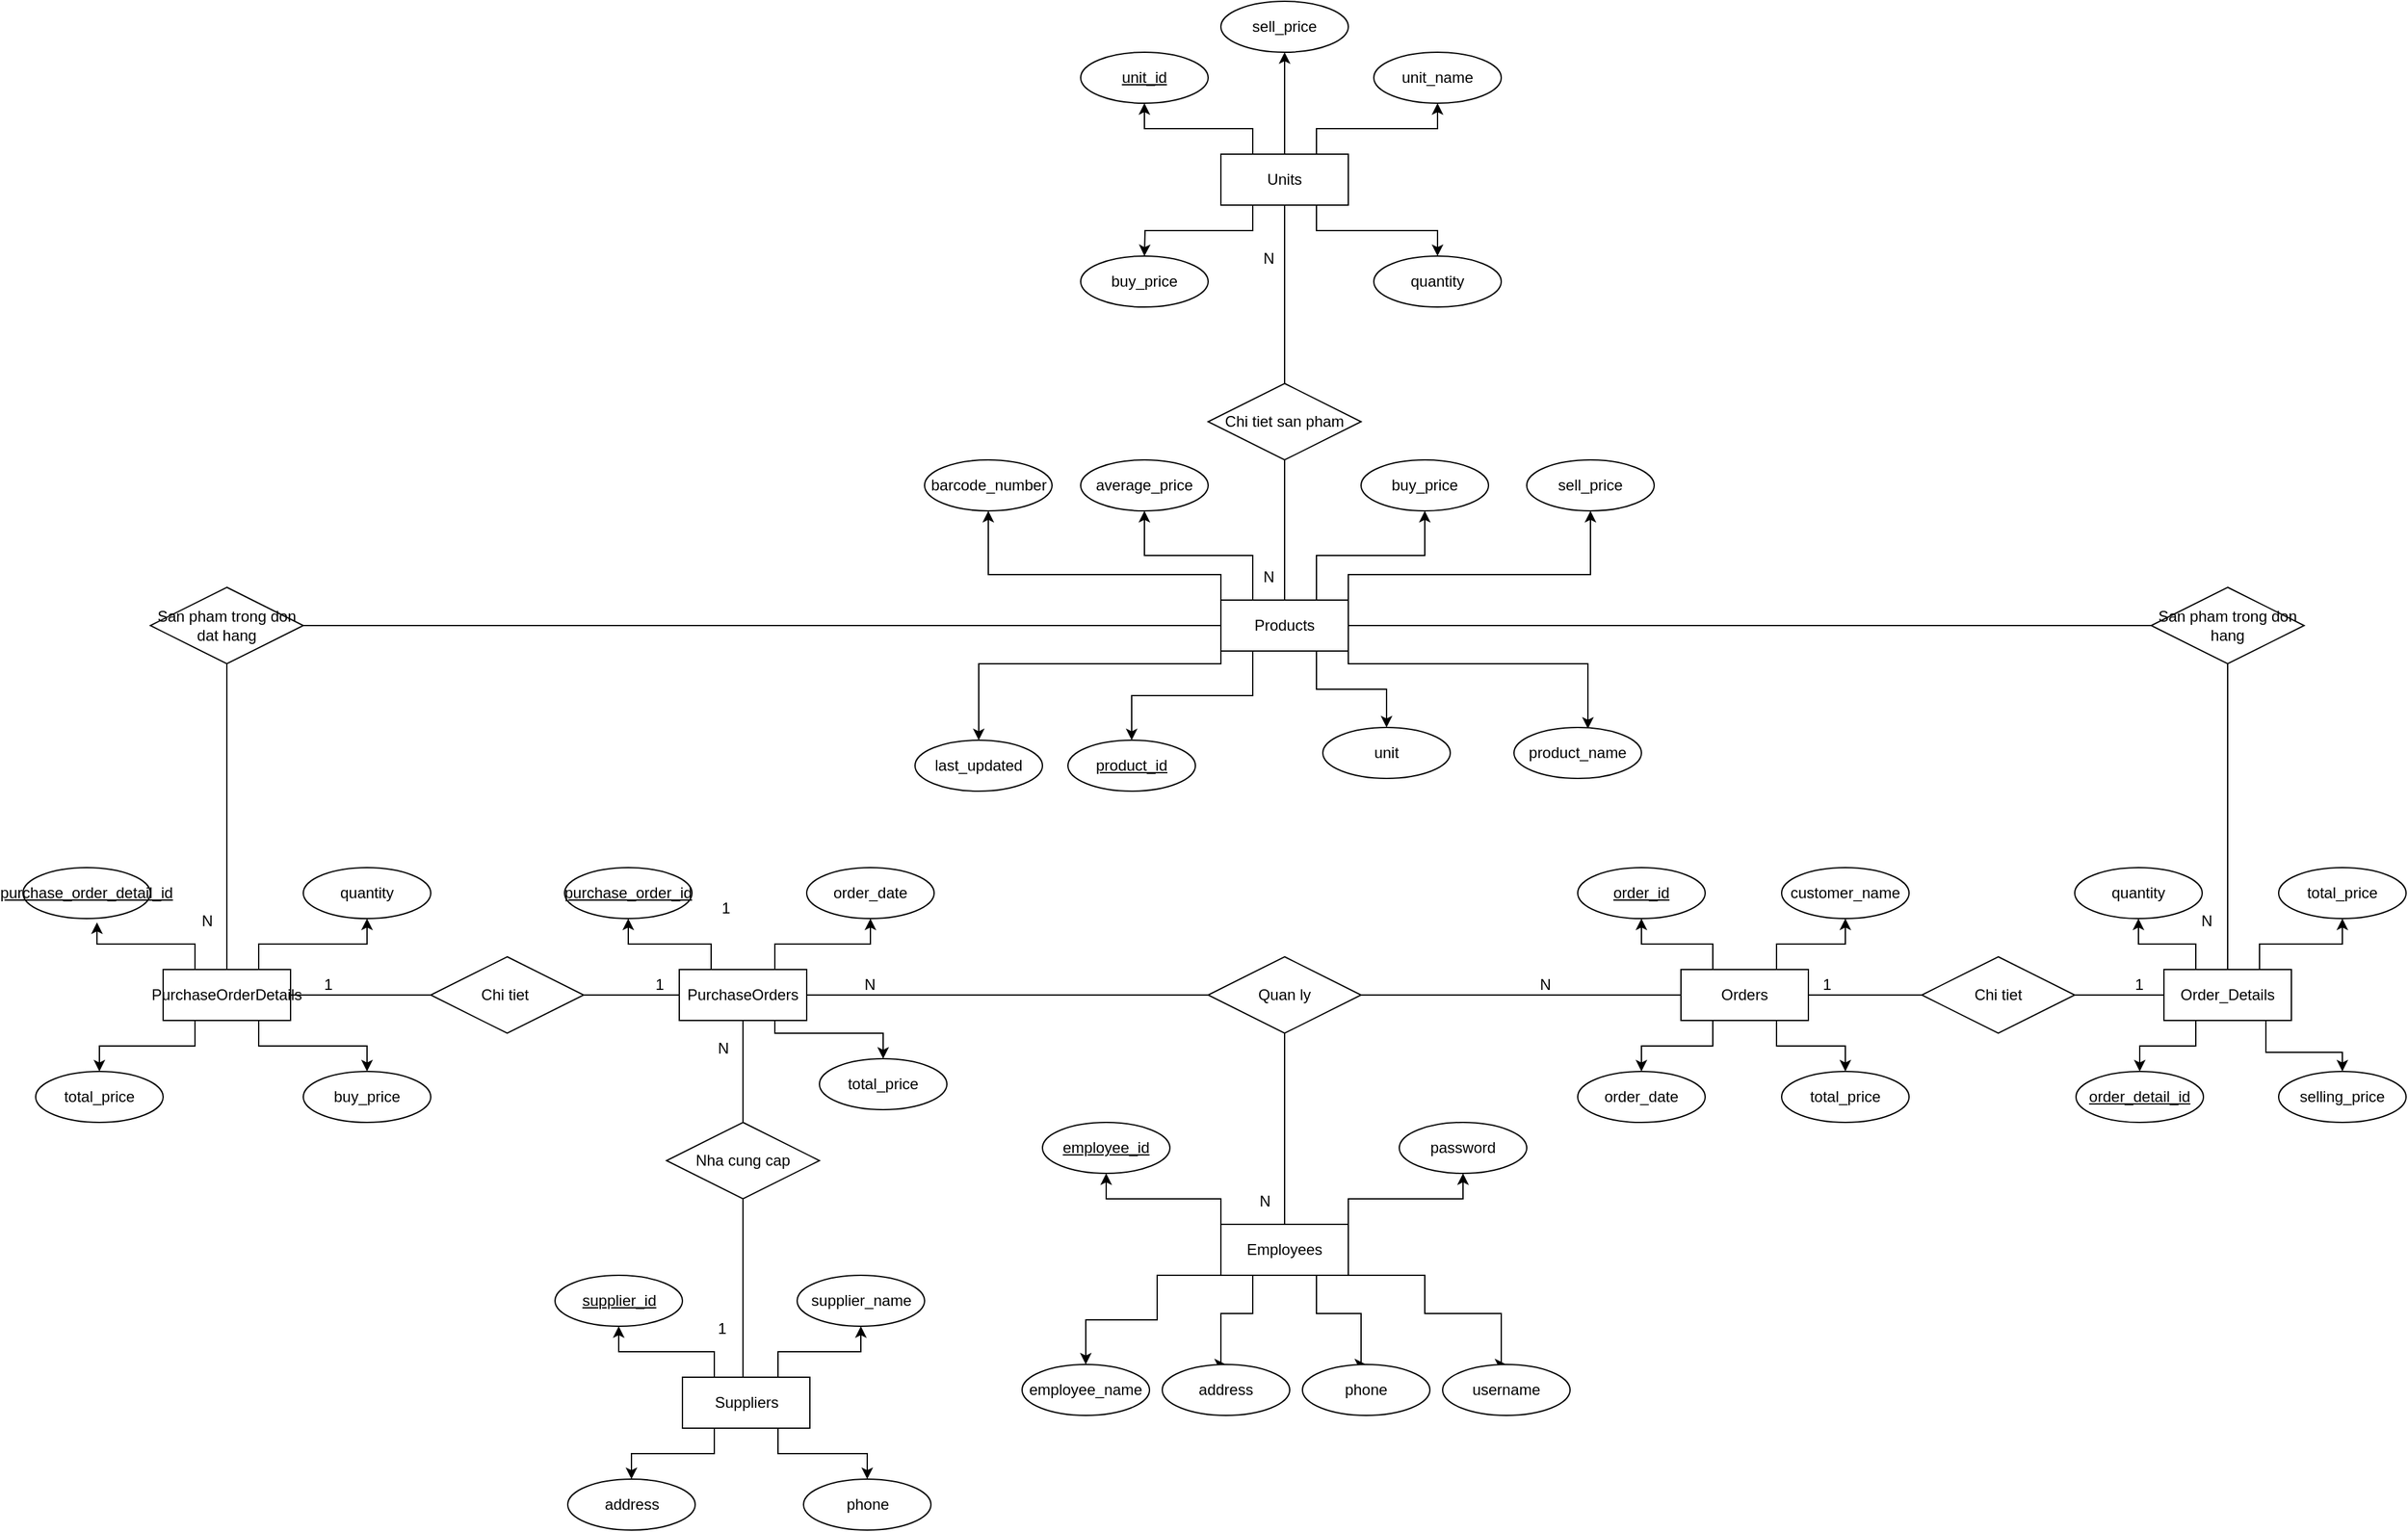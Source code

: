 <mxfile version="21.1.4" type="device">
  <diagram name="Trang-1" id="BvCdRZmeOFvKInSZWw7S">
    <mxGraphModel dx="1142" dy="2105" grid="1" gridSize="10" guides="1" tooltips="1" connect="1" arrows="1" fold="1" page="1" pageScale="1" pageWidth="827" pageHeight="1169" math="0" shadow="0">
      <root>
        <mxCell id="0" />
        <mxCell id="1" parent="0" />
        <mxCell id="-2w07KFbC4yAZOj9SNhZ-151" style="edgeStyle=orthogonalEdgeStyle;rounded=0;orthogonalLoop=1;jettySize=auto;html=1;exitX=0.75;exitY=1;exitDx=0;exitDy=0;entryX=0.5;entryY=0;entryDx=0;entryDy=0;" parent="1" source="-2w07KFbC4yAZOj9SNhZ-1" target="-2w07KFbC4yAZOj9SNhZ-4" edge="1">
          <mxGeometry relative="1" as="geometry" />
        </mxCell>
        <mxCell id="V1dBoDwpjdK7-WagQ-tm-2" style="edgeStyle=orthogonalEdgeStyle;rounded=0;orthogonalLoop=1;jettySize=auto;html=1;exitX=0.25;exitY=1;exitDx=0;exitDy=0;entryX=0.5;entryY=0;entryDx=0;entryDy=0;" edge="1" parent="1" source="-2w07KFbC4yAZOj9SNhZ-1" target="-2w07KFbC4yAZOj9SNhZ-3">
          <mxGeometry relative="1" as="geometry" />
        </mxCell>
        <mxCell id="V1dBoDwpjdK7-WagQ-tm-3" style="edgeStyle=orthogonalEdgeStyle;rounded=0;orthogonalLoop=1;jettySize=auto;html=1;exitX=1;exitY=1;exitDx=0;exitDy=0;entryX=0.58;entryY=0.025;entryDx=0;entryDy=0;entryPerimeter=0;" edge="1" parent="1" source="-2w07KFbC4yAZOj9SNhZ-1" target="-2w07KFbC4yAZOj9SNhZ-2">
          <mxGeometry relative="1" as="geometry">
            <Array as="points">
              <mxPoint x="1910" y="280" />
              <mxPoint x="2098" y="280" />
            </Array>
          </mxGeometry>
        </mxCell>
        <mxCell id="V1dBoDwpjdK7-WagQ-tm-4" style="edgeStyle=orthogonalEdgeStyle;rounded=0;orthogonalLoop=1;jettySize=auto;html=1;exitX=0;exitY=1;exitDx=0;exitDy=0;entryX=0.5;entryY=0;entryDx=0;entryDy=0;" edge="1" parent="1" source="-2w07KFbC4yAZOj9SNhZ-1" target="-2w07KFbC4yAZOj9SNhZ-16">
          <mxGeometry relative="1" as="geometry">
            <Array as="points">
              <mxPoint x="1810" y="280" />
              <mxPoint x="1620" y="280" />
            </Array>
          </mxGeometry>
        </mxCell>
        <mxCell id="V1dBoDwpjdK7-WagQ-tm-5" style="edgeStyle=orthogonalEdgeStyle;rounded=0;orthogonalLoop=1;jettySize=auto;html=1;exitX=0;exitY=0;exitDx=0;exitDy=0;entryX=0.5;entryY=1;entryDx=0;entryDy=0;" edge="1" parent="1" source="-2w07KFbC4yAZOj9SNhZ-1" target="-2w07KFbC4yAZOj9SNhZ-10">
          <mxGeometry relative="1" as="geometry">
            <Array as="points">
              <mxPoint x="1810" y="210" />
              <mxPoint x="1628" y="210" />
            </Array>
          </mxGeometry>
        </mxCell>
        <mxCell id="V1dBoDwpjdK7-WagQ-tm-6" style="edgeStyle=orthogonalEdgeStyle;rounded=0;orthogonalLoop=1;jettySize=auto;html=1;exitX=0.25;exitY=0;exitDx=0;exitDy=0;entryX=0.5;entryY=1;entryDx=0;entryDy=0;" edge="1" parent="1" source="-2w07KFbC4yAZOj9SNhZ-1" target="-2w07KFbC4yAZOj9SNhZ-17">
          <mxGeometry relative="1" as="geometry" />
        </mxCell>
        <mxCell id="V1dBoDwpjdK7-WagQ-tm-7" style="edgeStyle=orthogonalEdgeStyle;rounded=0;orthogonalLoop=1;jettySize=auto;html=1;exitX=0.75;exitY=0;exitDx=0;exitDy=0;entryX=0.5;entryY=1;entryDx=0;entryDy=0;" edge="1" parent="1" source="-2w07KFbC4yAZOj9SNhZ-1" target="-2w07KFbC4yAZOj9SNhZ-15">
          <mxGeometry relative="1" as="geometry" />
        </mxCell>
        <mxCell id="V1dBoDwpjdK7-WagQ-tm-8" style="edgeStyle=orthogonalEdgeStyle;rounded=0;orthogonalLoop=1;jettySize=auto;html=1;exitX=1;exitY=0;exitDx=0;exitDy=0;entryX=0.5;entryY=1;entryDx=0;entryDy=0;" edge="1" parent="1" source="-2w07KFbC4yAZOj9SNhZ-1" target="-2w07KFbC4yAZOj9SNhZ-18">
          <mxGeometry relative="1" as="geometry">
            <Array as="points">
              <mxPoint x="1910" y="210" />
              <mxPoint x="2100" y="210" />
            </Array>
          </mxGeometry>
        </mxCell>
        <mxCell id="-2w07KFbC4yAZOj9SNhZ-1" value="Products" style="whiteSpace=wrap;html=1;align=center;" parent="1" vertex="1">
          <mxGeometry x="1810" y="230" width="100" height="40" as="geometry" />
        </mxCell>
        <mxCell id="-2w07KFbC4yAZOj9SNhZ-2" value="product_name" style="ellipse;whiteSpace=wrap;html=1;align=center;" parent="1" vertex="1">
          <mxGeometry x="2040" y="330" width="100" height="40" as="geometry" />
        </mxCell>
        <mxCell id="-2w07KFbC4yAZOj9SNhZ-3" value="product_id" style="ellipse;whiteSpace=wrap;html=1;align=center;fontStyle=4;" parent="1" vertex="1">
          <mxGeometry x="1690" y="340" width="100" height="40" as="geometry" />
        </mxCell>
        <mxCell id="-2w07KFbC4yAZOj9SNhZ-4" value="unit" style="ellipse;whiteSpace=wrap;html=1;align=center;" parent="1" vertex="1">
          <mxGeometry x="1890" y="330" width="100" height="40" as="geometry" />
        </mxCell>
        <mxCell id="-2w07KFbC4yAZOj9SNhZ-10" value="barcode_number" style="ellipse;whiteSpace=wrap;html=1;align=center;" parent="1" vertex="1">
          <mxGeometry x="1577.5" y="120" width="100" height="40" as="geometry" />
        </mxCell>
        <mxCell id="-2w07KFbC4yAZOj9SNhZ-15" value="buy_price" style="ellipse;whiteSpace=wrap;html=1;align=center;" parent="1" vertex="1">
          <mxGeometry x="1920" y="120" width="100" height="40" as="geometry" />
        </mxCell>
        <mxCell id="-2w07KFbC4yAZOj9SNhZ-16" value="last_updated" style="ellipse;whiteSpace=wrap;html=1;align=center;" parent="1" vertex="1">
          <mxGeometry x="1570" y="340" width="100" height="40" as="geometry" />
        </mxCell>
        <mxCell id="-2w07KFbC4yAZOj9SNhZ-17" value="average_price" style="ellipse;whiteSpace=wrap;html=1;align=center;" parent="1" vertex="1">
          <mxGeometry x="1700" y="120" width="100" height="40" as="geometry" />
        </mxCell>
        <mxCell id="-2w07KFbC4yAZOj9SNhZ-18" value="sell_price" style="ellipse;whiteSpace=wrap;html=1;align=center;" parent="1" vertex="1">
          <mxGeometry x="2050" y="120" width="100" height="40" as="geometry" />
        </mxCell>
        <mxCell id="-2w07KFbC4yAZOj9SNhZ-32" style="edgeStyle=orthogonalEdgeStyle;rounded=0;orthogonalLoop=1;jettySize=auto;html=1;exitX=0.25;exitY=0;exitDx=0;exitDy=0;entryX=0.5;entryY=1;entryDx=0;entryDy=0;" parent="1" source="-2w07KFbC4yAZOj9SNhZ-26" target="-2w07KFbC4yAZOj9SNhZ-30" edge="1">
          <mxGeometry relative="1" as="geometry" />
        </mxCell>
        <mxCell id="-2w07KFbC4yAZOj9SNhZ-33" style="edgeStyle=orthogonalEdgeStyle;rounded=0;orthogonalLoop=1;jettySize=auto;html=1;exitX=0.75;exitY=0;exitDx=0;exitDy=0;entryX=0.5;entryY=1;entryDx=0;entryDy=0;" parent="1" source="-2w07KFbC4yAZOj9SNhZ-26" target="-2w07KFbC4yAZOj9SNhZ-27" edge="1">
          <mxGeometry relative="1" as="geometry" />
        </mxCell>
        <mxCell id="-2w07KFbC4yAZOj9SNhZ-34" style="edgeStyle=orthogonalEdgeStyle;rounded=0;orthogonalLoop=1;jettySize=auto;html=1;exitX=0.75;exitY=1;exitDx=0;exitDy=0;entryX=0.5;entryY=0;entryDx=0;entryDy=0;" parent="1" source="-2w07KFbC4yAZOj9SNhZ-26" target="-2w07KFbC4yAZOj9SNhZ-28" edge="1">
          <mxGeometry relative="1" as="geometry" />
        </mxCell>
        <mxCell id="-2w07KFbC4yAZOj9SNhZ-36" style="edgeStyle=orthogonalEdgeStyle;rounded=0;orthogonalLoop=1;jettySize=auto;html=1;exitX=0.25;exitY=1;exitDx=0;exitDy=0;" parent="1" source="-2w07KFbC4yAZOj9SNhZ-26" edge="1">
          <mxGeometry relative="1" as="geometry">
            <mxPoint x="1750" y="-40" as="targetPoint" />
          </mxGeometry>
        </mxCell>
        <mxCell id="V1dBoDwpjdK7-WagQ-tm-1" style="edgeStyle=orthogonalEdgeStyle;rounded=0;orthogonalLoop=1;jettySize=auto;html=1;exitX=0.5;exitY=0;exitDx=0;exitDy=0;entryX=0.5;entryY=1;entryDx=0;entryDy=0;" edge="1" parent="1" source="-2w07KFbC4yAZOj9SNhZ-26" target="dYKT9k5L80DF0htozvAC-1">
          <mxGeometry relative="1" as="geometry" />
        </mxCell>
        <mxCell id="-2w07KFbC4yAZOj9SNhZ-26" value="Units" style="whiteSpace=wrap;html=1;align=center;" parent="1" vertex="1">
          <mxGeometry x="1810" y="-120" width="100" height="40" as="geometry" />
        </mxCell>
        <mxCell id="-2w07KFbC4yAZOj9SNhZ-27" value="unit_name" style="ellipse;whiteSpace=wrap;html=1;align=center;" parent="1" vertex="1">
          <mxGeometry x="1930" y="-200" width="100" height="40" as="geometry" />
        </mxCell>
        <mxCell id="-2w07KFbC4yAZOj9SNhZ-28" value="quantity" style="ellipse;whiteSpace=wrap;html=1;align=center;" parent="1" vertex="1">
          <mxGeometry x="1930" y="-40" width="100" height="40" as="geometry" />
        </mxCell>
        <mxCell id="-2w07KFbC4yAZOj9SNhZ-30" value="unit_id" style="ellipse;whiteSpace=wrap;html=1;align=center;fontStyle=4;" parent="1" vertex="1">
          <mxGeometry x="1700" y="-200" width="100" height="40" as="geometry" />
        </mxCell>
        <mxCell id="-2w07KFbC4yAZOj9SNhZ-45" style="edgeStyle=orthogonalEdgeStyle;rounded=0;orthogonalLoop=1;jettySize=auto;html=1;exitX=0.25;exitY=1;exitDx=0;exitDy=0;entryX=0.5;entryY=0;entryDx=0;entryDy=0;" parent="1" source="-2w07KFbC4yAZOj9SNhZ-38" target="-2w07KFbC4yAZOj9SNhZ-39" edge="1">
          <mxGeometry relative="1" as="geometry" />
        </mxCell>
        <mxCell id="-2w07KFbC4yAZOj9SNhZ-46" style="edgeStyle=orthogonalEdgeStyle;rounded=0;orthogonalLoop=1;jettySize=auto;html=1;exitX=0.75;exitY=1;exitDx=0;exitDy=0;entryX=0.5;entryY=0;entryDx=0;entryDy=0;" parent="1" source="-2w07KFbC4yAZOj9SNhZ-38" target="-2w07KFbC4yAZOj9SNhZ-42" edge="1">
          <mxGeometry relative="1" as="geometry" />
        </mxCell>
        <mxCell id="-2w07KFbC4yAZOj9SNhZ-47" style="edgeStyle=orthogonalEdgeStyle;rounded=0;orthogonalLoop=1;jettySize=auto;html=1;exitX=0.25;exitY=0;exitDx=0;exitDy=0;entryX=0.5;entryY=1;entryDx=0;entryDy=0;" parent="1" source="-2w07KFbC4yAZOj9SNhZ-38" target="-2w07KFbC4yAZOj9SNhZ-40" edge="1">
          <mxGeometry relative="1" as="geometry">
            <Array as="points">
              <mxPoint x="2196" y="500" />
              <mxPoint x="2140" y="500" />
            </Array>
          </mxGeometry>
        </mxCell>
        <mxCell id="-2w07KFbC4yAZOj9SNhZ-114" style="edgeStyle=orthogonalEdgeStyle;rounded=0;orthogonalLoop=1;jettySize=auto;html=1;exitX=0.75;exitY=0;exitDx=0;exitDy=0;entryX=0.5;entryY=1;entryDx=0;entryDy=0;" parent="1" source="-2w07KFbC4yAZOj9SNhZ-38" target="-2w07KFbC4yAZOj9SNhZ-112" edge="1">
          <mxGeometry relative="1" as="geometry" />
        </mxCell>
        <mxCell id="-2w07KFbC4yAZOj9SNhZ-38" value="Orders" style="whiteSpace=wrap;html=1;align=center;" parent="1" vertex="1">
          <mxGeometry x="2171" y="520" width="100" height="40" as="geometry" />
        </mxCell>
        <mxCell id="-2w07KFbC4yAZOj9SNhZ-39" value="order_date" style="ellipse;whiteSpace=wrap;html=1;align=center;" parent="1" vertex="1">
          <mxGeometry x="2090" y="600" width="100" height="40" as="geometry" />
        </mxCell>
        <mxCell id="-2w07KFbC4yAZOj9SNhZ-40" value="order_id" style="ellipse;whiteSpace=wrap;html=1;align=center;fontStyle=4;" parent="1" vertex="1">
          <mxGeometry x="2090" y="440" width="100" height="40" as="geometry" />
        </mxCell>
        <mxCell id="-2w07KFbC4yAZOj9SNhZ-42" value="total_price" style="ellipse;whiteSpace=wrap;html=1;align=center;" parent="1" vertex="1">
          <mxGeometry x="2250" y="600" width="100" height="40" as="geometry" />
        </mxCell>
        <mxCell id="-2w07KFbC4yAZOj9SNhZ-56" style="edgeStyle=orthogonalEdgeStyle;rounded=0;orthogonalLoop=1;jettySize=auto;html=1;exitX=0;exitY=0;exitDx=0;exitDy=0;entryX=0.5;entryY=1;entryDx=0;entryDy=0;" parent="1" source="-2w07KFbC4yAZOj9SNhZ-48" target="-2w07KFbC4yAZOj9SNhZ-49" edge="1">
          <mxGeometry relative="1" as="geometry" />
        </mxCell>
        <mxCell id="-2w07KFbC4yAZOj9SNhZ-152" style="edgeStyle=orthogonalEdgeStyle;rounded=0;orthogonalLoop=1;jettySize=auto;html=1;exitX=1;exitY=0;exitDx=0;exitDy=0;entryX=0.5;entryY=1;entryDx=0;entryDy=0;" parent="1" source="-2w07KFbC4yAZOj9SNhZ-48" target="-2w07KFbC4yAZOj9SNhZ-55" edge="1">
          <mxGeometry relative="1" as="geometry" />
        </mxCell>
        <mxCell id="-2w07KFbC4yAZOj9SNhZ-159" style="edgeStyle=orthogonalEdgeStyle;rounded=0;orthogonalLoop=1;jettySize=auto;html=1;exitX=0;exitY=1;exitDx=0;exitDy=0;entryX=0.5;entryY=0;entryDx=0;entryDy=0;" parent="1" source="-2w07KFbC4yAZOj9SNhZ-48" target="-2w07KFbC4yAZOj9SNhZ-51" edge="1">
          <mxGeometry relative="1" as="geometry">
            <Array as="points">
              <mxPoint x="1760" y="760" />
              <mxPoint x="1760" y="795" />
              <mxPoint x="1704" y="795" />
            </Array>
          </mxGeometry>
        </mxCell>
        <mxCell id="-2w07KFbC4yAZOj9SNhZ-160" style="edgeStyle=orthogonalEdgeStyle;rounded=0;orthogonalLoop=1;jettySize=auto;html=1;exitX=0.25;exitY=1;exitDx=0;exitDy=0;entryX=0.5;entryY=0;entryDx=0;entryDy=0;" parent="1" source="-2w07KFbC4yAZOj9SNhZ-48" target="-2w07KFbC4yAZOj9SNhZ-52" edge="1">
          <mxGeometry relative="1" as="geometry">
            <Array as="points">
              <mxPoint x="1835" y="790" />
              <mxPoint x="1810" y="790" />
            </Array>
          </mxGeometry>
        </mxCell>
        <mxCell id="-2w07KFbC4yAZOj9SNhZ-161" style="edgeStyle=orthogonalEdgeStyle;rounded=0;orthogonalLoop=1;jettySize=auto;html=1;exitX=0.75;exitY=1;exitDx=0;exitDy=0;entryX=0.5;entryY=0;entryDx=0;entryDy=0;" parent="1" source="-2w07KFbC4yAZOj9SNhZ-48" target="-2w07KFbC4yAZOj9SNhZ-53" edge="1">
          <mxGeometry relative="1" as="geometry">
            <Array as="points">
              <mxPoint x="1885" y="790" />
              <mxPoint x="1920" y="790" />
            </Array>
          </mxGeometry>
        </mxCell>
        <mxCell id="-2w07KFbC4yAZOj9SNhZ-162" style="edgeStyle=orthogonalEdgeStyle;rounded=0;orthogonalLoop=1;jettySize=auto;html=1;exitX=1;exitY=1;exitDx=0;exitDy=0;entryX=0.5;entryY=0;entryDx=0;entryDy=0;" parent="1" source="-2w07KFbC4yAZOj9SNhZ-48" target="-2w07KFbC4yAZOj9SNhZ-54" edge="1">
          <mxGeometry relative="1" as="geometry">
            <Array as="points">
              <mxPoint x="1970" y="760" />
              <mxPoint x="1970" y="790" />
              <mxPoint x="2030" y="790" />
              <mxPoint x="2030" y="830" />
            </Array>
          </mxGeometry>
        </mxCell>
        <mxCell id="-2w07KFbC4yAZOj9SNhZ-48" value="Employees" style="whiteSpace=wrap;html=1;align=center;" parent="1" vertex="1">
          <mxGeometry x="1810" y="720" width="100" height="40" as="geometry" />
        </mxCell>
        <mxCell id="-2w07KFbC4yAZOj9SNhZ-49" value="employee_id" style="ellipse;whiteSpace=wrap;html=1;align=center;fontStyle=4;" parent="1" vertex="1">
          <mxGeometry x="1670" y="640" width="100" height="40" as="geometry" />
        </mxCell>
        <mxCell id="-2w07KFbC4yAZOj9SNhZ-51" value="employee_name" style="ellipse;whiteSpace=wrap;html=1;align=center;" parent="1" vertex="1">
          <mxGeometry x="1654" y="830" width="100" height="40" as="geometry" />
        </mxCell>
        <mxCell id="-2w07KFbC4yAZOj9SNhZ-52" value="address" style="ellipse;whiteSpace=wrap;html=1;align=center;" parent="1" vertex="1">
          <mxGeometry x="1764" y="830" width="100" height="40" as="geometry" />
        </mxCell>
        <mxCell id="-2w07KFbC4yAZOj9SNhZ-53" value="phone" style="ellipse;whiteSpace=wrap;html=1;align=center;" parent="1" vertex="1">
          <mxGeometry x="1874" y="830" width="100" height="40" as="geometry" />
        </mxCell>
        <mxCell id="-2w07KFbC4yAZOj9SNhZ-54" value="username" style="ellipse;whiteSpace=wrap;html=1;align=center;" parent="1" vertex="1">
          <mxGeometry x="1984" y="830" width="100" height="40" as="geometry" />
        </mxCell>
        <mxCell id="-2w07KFbC4yAZOj9SNhZ-55" value="password" style="ellipse;whiteSpace=wrap;html=1;align=center;" parent="1" vertex="1">
          <mxGeometry x="1950" y="640" width="100" height="40" as="geometry" />
        </mxCell>
        <mxCell id="-2w07KFbC4yAZOj9SNhZ-67" style="edgeStyle=orthogonalEdgeStyle;rounded=0;orthogonalLoop=1;jettySize=auto;html=1;exitX=0.25;exitY=0;exitDx=0;exitDy=0;entryX=0.5;entryY=1;entryDx=0;entryDy=0;" parent="1" source="-2w07KFbC4yAZOj9SNhZ-62" target="-2w07KFbC4yAZOj9SNhZ-63" edge="1">
          <mxGeometry relative="1" as="geometry" />
        </mxCell>
        <mxCell id="-2w07KFbC4yAZOj9SNhZ-68" style="edgeStyle=orthogonalEdgeStyle;rounded=0;orthogonalLoop=1;jettySize=auto;html=1;exitX=0.75;exitY=0;exitDx=0;exitDy=0;entryX=0.5;entryY=1;entryDx=0;entryDy=0;" parent="1" source="-2w07KFbC4yAZOj9SNhZ-62" target="-2w07KFbC4yAZOj9SNhZ-64" edge="1">
          <mxGeometry relative="1" as="geometry" />
        </mxCell>
        <mxCell id="-2w07KFbC4yAZOj9SNhZ-69" style="edgeStyle=orthogonalEdgeStyle;rounded=0;orthogonalLoop=1;jettySize=auto;html=1;exitX=0.25;exitY=1;exitDx=0;exitDy=0;entryX=0.5;entryY=0;entryDx=0;entryDy=0;" parent="1" source="-2w07KFbC4yAZOj9SNhZ-62" target="-2w07KFbC4yAZOj9SNhZ-65" edge="1">
          <mxGeometry relative="1" as="geometry" />
        </mxCell>
        <mxCell id="-2w07KFbC4yAZOj9SNhZ-70" style="edgeStyle=orthogonalEdgeStyle;rounded=0;orthogonalLoop=1;jettySize=auto;html=1;exitX=0.75;exitY=1;exitDx=0;exitDy=0;entryX=0.5;entryY=0;entryDx=0;entryDy=0;" parent="1" source="-2w07KFbC4yAZOj9SNhZ-62" target="-2w07KFbC4yAZOj9SNhZ-66" edge="1">
          <mxGeometry relative="1" as="geometry" />
        </mxCell>
        <mxCell id="-2w07KFbC4yAZOj9SNhZ-62" value="Suppliers" style="whiteSpace=wrap;html=1;align=center;" parent="1" vertex="1">
          <mxGeometry x="1387.5" y="840" width="100" height="40" as="geometry" />
        </mxCell>
        <mxCell id="-2w07KFbC4yAZOj9SNhZ-63" value="supplier_id" style="ellipse;whiteSpace=wrap;html=1;align=center;fontStyle=4;" parent="1" vertex="1">
          <mxGeometry x="1287.5" y="760" width="100" height="40" as="geometry" />
        </mxCell>
        <mxCell id="-2w07KFbC4yAZOj9SNhZ-64" value="supplier_name" style="ellipse;whiteSpace=wrap;html=1;align=center;" parent="1" vertex="1">
          <mxGeometry x="1477.5" y="760" width="100" height="40" as="geometry" />
        </mxCell>
        <mxCell id="-2w07KFbC4yAZOj9SNhZ-65" value="address" style="ellipse;whiteSpace=wrap;html=1;align=center;" parent="1" vertex="1">
          <mxGeometry x="1297.5" y="920" width="100" height="40" as="geometry" />
        </mxCell>
        <mxCell id="-2w07KFbC4yAZOj9SNhZ-66" value="phone" style="ellipse;whiteSpace=wrap;html=1;align=center;" parent="1" vertex="1">
          <mxGeometry x="1482.5" y="920" width="100" height="40" as="geometry" />
        </mxCell>
        <mxCell id="-2w07KFbC4yAZOj9SNhZ-75" style="edgeStyle=orthogonalEdgeStyle;rounded=0;orthogonalLoop=1;jettySize=auto;html=1;exitX=0.25;exitY=0;exitDx=0;exitDy=0;" parent="1" source="-2w07KFbC4yAZOj9SNhZ-71" target="-2w07KFbC4yAZOj9SNhZ-72" edge="1">
          <mxGeometry relative="1" as="geometry" />
        </mxCell>
        <mxCell id="-2w07KFbC4yAZOj9SNhZ-76" style="edgeStyle=orthogonalEdgeStyle;rounded=0;orthogonalLoop=1;jettySize=auto;html=1;exitX=0.75;exitY=0;exitDx=0;exitDy=0;entryX=0.5;entryY=1;entryDx=0;entryDy=0;" parent="1" source="-2w07KFbC4yAZOj9SNhZ-71" target="-2w07KFbC4yAZOj9SNhZ-73" edge="1">
          <mxGeometry relative="1" as="geometry" />
        </mxCell>
        <mxCell id="-2w07KFbC4yAZOj9SNhZ-77" style="edgeStyle=orthogonalEdgeStyle;rounded=0;orthogonalLoop=1;jettySize=auto;html=1;exitX=0.75;exitY=1;exitDx=0;exitDy=0;entryX=0.5;entryY=0;entryDx=0;entryDy=0;" parent="1" source="-2w07KFbC4yAZOj9SNhZ-71" target="-2w07KFbC4yAZOj9SNhZ-74" edge="1">
          <mxGeometry relative="1" as="geometry">
            <Array as="points">
              <mxPoint x="1460" y="570" />
              <mxPoint x="1545" y="570" />
            </Array>
          </mxGeometry>
        </mxCell>
        <mxCell id="-2w07KFbC4yAZOj9SNhZ-71" value="PurchaseOrders" style="whiteSpace=wrap;html=1;align=center;" parent="1" vertex="1">
          <mxGeometry x="1385" y="520" width="100" height="40" as="geometry" />
        </mxCell>
        <mxCell id="-2w07KFbC4yAZOj9SNhZ-72" value="purchase_order_id" style="ellipse;whiteSpace=wrap;html=1;align=center;fontStyle=4;" parent="1" vertex="1">
          <mxGeometry x="1295" y="440" width="100" height="40" as="geometry" />
        </mxCell>
        <mxCell id="-2w07KFbC4yAZOj9SNhZ-73" value="order_date" style="ellipse;whiteSpace=wrap;html=1;align=center;" parent="1" vertex="1">
          <mxGeometry x="1485" y="440" width="100" height="40" as="geometry" />
        </mxCell>
        <mxCell id="-2w07KFbC4yAZOj9SNhZ-74" value="total_price" style="ellipse;whiteSpace=wrap;html=1;align=center;" parent="1" vertex="1">
          <mxGeometry x="1495" y="590" width="100" height="40" as="geometry" />
        </mxCell>
        <mxCell id="-2w07KFbC4yAZOj9SNhZ-83" style="edgeStyle=orthogonalEdgeStyle;rounded=0;orthogonalLoop=1;jettySize=auto;html=1;exitX=0.25;exitY=0;exitDx=0;exitDy=0;entryX=0.581;entryY=1.076;entryDx=0;entryDy=0;entryPerimeter=0;" parent="1" source="-2w07KFbC4yAZOj9SNhZ-78" target="-2w07KFbC4yAZOj9SNhZ-81" edge="1">
          <mxGeometry relative="1" as="geometry" />
        </mxCell>
        <mxCell id="-2w07KFbC4yAZOj9SNhZ-84" style="edgeStyle=orthogonalEdgeStyle;rounded=0;orthogonalLoop=1;jettySize=auto;html=1;exitX=0.75;exitY=0;exitDx=0;exitDy=0;entryX=0.5;entryY=1;entryDx=0;entryDy=0;" parent="1" source="-2w07KFbC4yAZOj9SNhZ-78" target="-2w07KFbC4yAZOj9SNhZ-79" edge="1">
          <mxGeometry relative="1" as="geometry" />
        </mxCell>
        <mxCell id="-2w07KFbC4yAZOj9SNhZ-85" style="edgeStyle=orthogonalEdgeStyle;rounded=0;orthogonalLoop=1;jettySize=auto;html=1;exitX=0.25;exitY=1;exitDx=0;exitDy=0;entryX=0.5;entryY=0;entryDx=0;entryDy=0;" parent="1" source="-2w07KFbC4yAZOj9SNhZ-78" target="-2w07KFbC4yAZOj9SNhZ-82" edge="1">
          <mxGeometry relative="1" as="geometry" />
        </mxCell>
        <mxCell id="-2w07KFbC4yAZOj9SNhZ-86" style="edgeStyle=orthogonalEdgeStyle;rounded=0;orthogonalLoop=1;jettySize=auto;html=1;exitX=0.75;exitY=1;exitDx=0;exitDy=0;entryX=0.5;entryY=0;entryDx=0;entryDy=0;" parent="1" source="-2w07KFbC4yAZOj9SNhZ-78" target="-2w07KFbC4yAZOj9SNhZ-80" edge="1">
          <mxGeometry relative="1" as="geometry" />
        </mxCell>
        <mxCell id="-2w07KFbC4yAZOj9SNhZ-78" value="PurchaseOrderDetails" style="whiteSpace=wrap;html=1;align=center;" parent="1" vertex="1">
          <mxGeometry x="980" y="520" width="100" height="40" as="geometry" />
        </mxCell>
        <mxCell id="-2w07KFbC4yAZOj9SNhZ-79" value="quantity" style="ellipse;whiteSpace=wrap;html=1;align=center;" parent="1" vertex="1">
          <mxGeometry x="1090" y="440" width="100" height="40" as="geometry" />
        </mxCell>
        <mxCell id="-2w07KFbC4yAZOj9SNhZ-80" value="buy_price" style="ellipse;whiteSpace=wrap;html=1;align=center;" parent="1" vertex="1">
          <mxGeometry x="1090" y="600" width="100" height="40" as="geometry" />
        </mxCell>
        <mxCell id="-2w07KFbC4yAZOj9SNhZ-81" value="purchase_order_detail_id" style="ellipse;whiteSpace=wrap;html=1;align=center;fontStyle=4;" parent="1" vertex="1">
          <mxGeometry x="870" y="440" width="100" height="40" as="geometry" />
        </mxCell>
        <mxCell id="-2w07KFbC4yAZOj9SNhZ-82" value="total_price" style="ellipse;whiteSpace=wrap;html=1;align=center;" parent="1" vertex="1">
          <mxGeometry x="880" y="600" width="100" height="40" as="geometry" />
        </mxCell>
        <mxCell id="-2w07KFbC4yAZOj9SNhZ-98" value="" style="endArrow=none;html=1;rounded=0;entryX=0;entryY=0.5;entryDx=0;entryDy=0;exitX=1;exitY=0.5;exitDx=0;exitDy=0;" parent="1" source="-2w07KFbC4yAZOj9SNhZ-154" target="-2w07KFbC4yAZOj9SNhZ-38" edge="1">
          <mxGeometry relative="1" as="geometry">
            <mxPoint x="2170" y="540" as="sourcePoint" />
            <mxPoint x="2240" y="539.57" as="targetPoint" />
          </mxGeometry>
        </mxCell>
        <mxCell id="-2w07KFbC4yAZOj9SNhZ-99" value="N" style="resizable=0;html=1;whiteSpace=wrap;align=right;verticalAlign=bottom;" parent="-2w07KFbC4yAZOj9SNhZ-98" connectable="0" vertex="1">
          <mxGeometry x="1" relative="1" as="geometry">
            <mxPoint x="-101" as="offset" />
          </mxGeometry>
        </mxCell>
        <mxCell id="-2w07KFbC4yAZOj9SNhZ-104" value="" style="endArrow=none;html=1;rounded=0;entryX=0;entryY=0.5;entryDx=0;entryDy=0;" parent="1" target="-2w07KFbC4yAZOj9SNhZ-71" edge="1">
          <mxGeometry relative="1" as="geometry">
            <mxPoint x="1305" y="540" as="sourcePoint" />
            <mxPoint x="1378.5" y="540" as="targetPoint" />
          </mxGeometry>
        </mxCell>
        <mxCell id="-2w07KFbC4yAZOj9SNhZ-105" value="1" style="resizable=0;html=1;whiteSpace=wrap;align=right;verticalAlign=bottom;" parent="-2w07KFbC4yAZOj9SNhZ-104" connectable="0" vertex="1">
          <mxGeometry x="1" relative="1" as="geometry">
            <mxPoint x="-11" as="offset" />
          </mxGeometry>
        </mxCell>
        <mxCell id="-2w07KFbC4yAZOj9SNhZ-112" value="customer_name" style="ellipse;whiteSpace=wrap;html=1;align=center;" parent="1" vertex="1">
          <mxGeometry x="2250" y="440" width="100" height="40" as="geometry" />
        </mxCell>
        <mxCell id="-2w07KFbC4yAZOj9SNhZ-119" style="edgeStyle=orthogonalEdgeStyle;rounded=0;orthogonalLoop=1;jettySize=auto;html=1;exitX=0.25;exitY=0;exitDx=0;exitDy=0;entryX=0.5;entryY=1;entryDx=0;entryDy=0;" parent="1" source="-2w07KFbC4yAZOj9SNhZ-115" target="-2w07KFbC4yAZOj9SNhZ-116" edge="1">
          <mxGeometry relative="1" as="geometry" />
        </mxCell>
        <mxCell id="-2w07KFbC4yAZOj9SNhZ-120" style="edgeStyle=orthogonalEdgeStyle;rounded=0;orthogonalLoop=1;jettySize=auto;html=1;exitX=0.75;exitY=0;exitDx=0;exitDy=0;entryX=0.5;entryY=1;entryDx=0;entryDy=0;" parent="1" source="-2w07KFbC4yAZOj9SNhZ-115" target="-2w07KFbC4yAZOj9SNhZ-117" edge="1">
          <mxGeometry relative="1" as="geometry" />
        </mxCell>
        <mxCell id="-2w07KFbC4yAZOj9SNhZ-121" style="edgeStyle=orthogonalEdgeStyle;rounded=0;orthogonalLoop=1;jettySize=auto;html=1;exitX=0.75;exitY=1;exitDx=0;exitDy=0;" parent="1" source="-2w07KFbC4yAZOj9SNhZ-115" target="-2w07KFbC4yAZOj9SNhZ-118" edge="1">
          <mxGeometry relative="1" as="geometry">
            <Array as="points">
              <mxPoint x="2630" y="560" />
              <mxPoint x="2630" y="585" />
              <mxPoint x="2690" y="585" />
            </Array>
          </mxGeometry>
        </mxCell>
        <mxCell id="wvV8KDfkmYlGTlSUaFxc-150" style="edgeStyle=orthogonalEdgeStyle;rounded=0;orthogonalLoop=1;jettySize=auto;html=1;exitX=0.25;exitY=1;exitDx=0;exitDy=0;entryX=0.5;entryY=0;entryDx=0;entryDy=0;" parent="1" source="-2w07KFbC4yAZOj9SNhZ-115" target="wvV8KDfkmYlGTlSUaFxc-149" edge="1">
          <mxGeometry relative="1" as="geometry" />
        </mxCell>
        <mxCell id="-2w07KFbC4yAZOj9SNhZ-115" value="Order_Details" style="whiteSpace=wrap;html=1;align=center;" parent="1" vertex="1">
          <mxGeometry x="2550" y="520" width="100" height="40" as="geometry" />
        </mxCell>
        <mxCell id="-2w07KFbC4yAZOj9SNhZ-116" value="quantity" style="ellipse;whiteSpace=wrap;html=1;align=center;" parent="1" vertex="1">
          <mxGeometry x="2480" y="440" width="100" height="40" as="geometry" />
        </mxCell>
        <mxCell id="-2w07KFbC4yAZOj9SNhZ-117" value="total_price" style="ellipse;whiteSpace=wrap;html=1;align=center;" parent="1" vertex="1">
          <mxGeometry x="2640" y="440" width="100" height="40" as="geometry" />
        </mxCell>
        <mxCell id="-2w07KFbC4yAZOj9SNhZ-118" value="selling_price" style="ellipse;whiteSpace=wrap;html=1;align=center;" parent="1" vertex="1">
          <mxGeometry x="2640" y="600" width="100" height="40" as="geometry" />
        </mxCell>
        <mxCell id="-2w07KFbC4yAZOj9SNhZ-122" value="Chi tiet" style="shape=rhombus;perimeter=rhombusPerimeter;whiteSpace=wrap;html=1;align=center;" parent="1" vertex="1">
          <mxGeometry x="2360" y="510" width="120" height="60" as="geometry" />
        </mxCell>
        <mxCell id="-2w07KFbC4yAZOj9SNhZ-123" value="" style="endArrow=none;html=1;rounded=0;entryX=0;entryY=0.5;entryDx=0;entryDy=0;" parent="1" target="-2w07KFbC4yAZOj9SNhZ-115" edge="1">
          <mxGeometry relative="1" as="geometry">
            <mxPoint x="2480" y="540" as="sourcePoint" />
            <mxPoint x="2590" y="539.75" as="targetPoint" />
          </mxGeometry>
        </mxCell>
        <mxCell id="-2w07KFbC4yAZOj9SNhZ-124" value="1" style="resizable=0;html=1;whiteSpace=wrap;align=right;verticalAlign=bottom;" parent="-2w07KFbC4yAZOj9SNhZ-123" connectable="0" vertex="1">
          <mxGeometry x="1" relative="1" as="geometry">
            <mxPoint x="-15" as="offset" />
          </mxGeometry>
        </mxCell>
        <mxCell id="-2w07KFbC4yAZOj9SNhZ-198" value="N" style="resizable=0;html=1;whiteSpace=wrap;align=right;verticalAlign=bottom;" parent="-2w07KFbC4yAZOj9SNhZ-123" connectable="0" vertex="1">
          <mxGeometry x="1" relative="1" as="geometry">
            <mxPoint x="39" y="-50" as="offset" />
          </mxGeometry>
        </mxCell>
        <mxCell id="-2w07KFbC4yAZOj9SNhZ-126" value="" style="endArrow=none;html=1;rounded=0;exitX=1;exitY=0.5;exitDx=0;exitDy=0;" parent="1" source="-2w07KFbC4yAZOj9SNhZ-38" edge="1">
          <mxGeometry relative="1" as="geometry">
            <mxPoint x="2280" y="539.75" as="sourcePoint" />
            <mxPoint x="2360" y="540" as="targetPoint" />
          </mxGeometry>
        </mxCell>
        <mxCell id="-2w07KFbC4yAZOj9SNhZ-127" value="1" style="resizable=0;html=1;whiteSpace=wrap;align=right;verticalAlign=bottom;" parent="-2w07KFbC4yAZOj9SNhZ-126" connectable="0" vertex="1">
          <mxGeometry x="1" relative="1" as="geometry">
            <mxPoint x="-70" as="offset" />
          </mxGeometry>
        </mxCell>
        <mxCell id="-2w07KFbC4yAZOj9SNhZ-129" value="" style="endArrow=none;html=1;rounded=0;entryX=0;entryY=0.5;entryDx=0;entryDy=0;exitX=1;exitY=0.5;exitDx=0;exitDy=0;" parent="1" source="-2w07KFbC4yAZOj9SNhZ-71" target="-2w07KFbC4yAZOj9SNhZ-154" edge="1">
          <mxGeometry relative="1" as="geometry">
            <mxPoint x="1410.5" y="540" as="sourcePoint" />
            <mxPoint x="1560" y="540" as="targetPoint" />
          </mxGeometry>
        </mxCell>
        <mxCell id="-2w07KFbC4yAZOj9SNhZ-204" value="N" style="resizable=0;html=1;whiteSpace=wrap;align=right;verticalAlign=bottom;" parent="-2w07KFbC4yAZOj9SNhZ-129" connectable="0" vertex="1">
          <mxGeometry x="1" relative="1" as="geometry">
            <mxPoint x="-260" as="offset" />
          </mxGeometry>
        </mxCell>
        <mxCell id="-2w07KFbC4yAZOj9SNhZ-138" value="Nha cung cap" style="shape=rhombus;perimeter=rhombusPerimeter;whiteSpace=wrap;html=1;align=center;" parent="1" vertex="1">
          <mxGeometry x="1375" y="640" width="120" height="60" as="geometry" />
        </mxCell>
        <mxCell id="-2w07KFbC4yAZOj9SNhZ-141" value="" style="endArrow=none;html=1;rounded=0;exitX=0.5;exitY=0;exitDx=0;exitDy=0;entryX=0.5;entryY=1;entryDx=0;entryDy=0;" parent="1" source="-2w07KFbC4yAZOj9SNhZ-138" target="-2w07KFbC4yAZOj9SNhZ-71" edge="1">
          <mxGeometry relative="1" as="geometry">
            <mxPoint x="1485" y="660" as="sourcePoint" />
            <mxPoint x="1645" y="660" as="targetPoint" />
          </mxGeometry>
        </mxCell>
        <mxCell id="-2w07KFbC4yAZOj9SNhZ-142" value="N" style="resizable=0;html=1;whiteSpace=wrap;align=right;verticalAlign=bottom;" parent="-2w07KFbC4yAZOj9SNhZ-141" connectable="0" vertex="1">
          <mxGeometry x="1" relative="1" as="geometry">
            <mxPoint x="-10" y="30" as="offset" />
          </mxGeometry>
        </mxCell>
        <mxCell id="-2w07KFbC4yAZOj9SNhZ-165" value="N" style="resizable=0;html=1;whiteSpace=wrap;align=right;verticalAlign=bottom;" parent="-2w07KFbC4yAZOj9SNhZ-141" connectable="0" vertex="1">
          <mxGeometry x="1" relative="1" as="geometry">
            <mxPoint x="-415" y="-70" as="offset" />
          </mxGeometry>
        </mxCell>
        <mxCell id="-2w07KFbC4yAZOj9SNhZ-145" value="Chi tiet san pham" style="shape=rhombus;perimeter=rhombusPerimeter;whiteSpace=wrap;html=1;align=center;" parent="1" vertex="1">
          <mxGeometry x="1800" y="60" width="120" height="60" as="geometry" />
        </mxCell>
        <mxCell id="-2w07KFbC4yAZOj9SNhZ-147" value="" style="endArrow=none;html=1;rounded=0;exitX=0.5;exitY=1;exitDx=0;exitDy=0;" parent="1" source="-2w07KFbC4yAZOj9SNhZ-145" edge="1">
          <mxGeometry relative="1" as="geometry">
            <mxPoint x="2030" y="140" as="sourcePoint" />
            <mxPoint x="1860" y="230" as="targetPoint" />
          </mxGeometry>
        </mxCell>
        <mxCell id="-2w07KFbC4yAZOj9SNhZ-148" value="N" style="resizable=0;html=1;whiteSpace=wrap;align=right;verticalAlign=bottom;" parent="-2w07KFbC4yAZOj9SNhZ-147" connectable="0" vertex="1">
          <mxGeometry x="1" relative="1" as="geometry">
            <mxPoint x="-7" y="-10" as="offset" />
          </mxGeometry>
        </mxCell>
        <mxCell id="-2w07KFbC4yAZOj9SNhZ-149" value="" style="endArrow=none;html=1;rounded=0;exitX=0.5;exitY=0;exitDx=0;exitDy=0;entryX=0.5;entryY=1;entryDx=0;entryDy=0;" parent="1" source="-2w07KFbC4yAZOj9SNhZ-145" target="-2w07KFbC4yAZOj9SNhZ-26" edge="1">
          <mxGeometry relative="1" as="geometry">
            <mxPoint x="1890" y="110" as="sourcePoint" />
            <mxPoint x="1860" y="-40" as="targetPoint" />
          </mxGeometry>
        </mxCell>
        <mxCell id="-2w07KFbC4yAZOj9SNhZ-150" value="N" style="resizable=0;html=1;whiteSpace=wrap;align=right;verticalAlign=bottom;" parent="-2w07KFbC4yAZOj9SNhZ-149" connectable="0" vertex="1">
          <mxGeometry x="1" relative="1" as="geometry">
            <mxPoint x="-7" y="50" as="offset" />
          </mxGeometry>
        </mxCell>
        <mxCell id="-2w07KFbC4yAZOj9SNhZ-154" value="Quan ly" style="shape=rhombus;perimeter=rhombusPerimeter;whiteSpace=wrap;html=1;align=center;" parent="1" vertex="1">
          <mxGeometry x="1800" y="510" width="120" height="60" as="geometry" />
        </mxCell>
        <mxCell id="-2w07KFbC4yAZOj9SNhZ-155" value="" style="endArrow=none;html=1;rounded=0;exitX=0.5;exitY=1;exitDx=0;exitDy=0;entryX=0.5;entryY=0;entryDx=0;entryDy=0;" parent="1" source="-2w07KFbC4yAZOj9SNhZ-154" target="-2w07KFbC4yAZOj9SNhZ-48" edge="1">
          <mxGeometry relative="1" as="geometry">
            <mxPoint x="1860" y="658.75" as="sourcePoint" />
            <mxPoint x="2020" y="658.75" as="targetPoint" />
          </mxGeometry>
        </mxCell>
        <mxCell id="-2w07KFbC4yAZOj9SNhZ-156" value="N" style="resizable=0;html=1;whiteSpace=wrap;align=right;verticalAlign=bottom;" parent="-2w07KFbC4yAZOj9SNhZ-155" connectable="0" vertex="1">
          <mxGeometry x="1" relative="1" as="geometry">
            <mxPoint x="-10" y="-10" as="offset" />
          </mxGeometry>
        </mxCell>
        <mxCell id="-2w07KFbC4yAZOj9SNhZ-164" value="" style="endArrow=none;html=1;rounded=0;exitX=0.5;exitY=1;exitDx=0;exitDy=0;entryX=0.5;entryY=0;entryDx=0;entryDy=0;" parent="1" source="-2w07KFbC4yAZOj9SNhZ-199" target="-2w07KFbC4yAZOj9SNhZ-78" edge="1">
          <mxGeometry relative="1" as="geometry">
            <mxPoint x="1030" y="410" as="sourcePoint" />
            <mxPoint x="1250" y="290" as="targetPoint" />
          </mxGeometry>
        </mxCell>
        <mxCell id="-2w07KFbC4yAZOj9SNhZ-190" value="San pham trong don hang" style="shape=rhombus;perimeter=rhombusPerimeter;whiteSpace=wrap;html=1;align=center;" parent="1" vertex="1">
          <mxGeometry x="2540" y="220" width="120" height="60" as="geometry" />
        </mxCell>
        <mxCell id="-2w07KFbC4yAZOj9SNhZ-195" value="" style="endArrow=none;html=1;rounded=0;exitX=1;exitY=0.5;exitDx=0;exitDy=0;entryX=0;entryY=0.5;entryDx=0;entryDy=0;" parent="1" source="-2w07KFbC4yAZOj9SNhZ-1" target="-2w07KFbC4yAZOj9SNhZ-190" edge="1">
          <mxGeometry relative="1" as="geometry">
            <mxPoint x="2210" y="270" as="sourcePoint" />
            <mxPoint x="2370" y="270" as="targetPoint" />
          </mxGeometry>
        </mxCell>
        <mxCell id="-2w07KFbC4yAZOj9SNhZ-197" value="" style="endArrow=none;html=1;rounded=0;entryX=0.5;entryY=1;entryDx=0;entryDy=0;exitX=0.5;exitY=0;exitDx=0;exitDy=0;" parent="1" source="-2w07KFbC4yAZOj9SNhZ-115" target="-2w07KFbC4yAZOj9SNhZ-190" edge="1">
          <mxGeometry relative="1" as="geometry">
            <mxPoint x="2160" y="250" as="sourcePoint" />
            <mxPoint x="2320" y="250" as="targetPoint" />
          </mxGeometry>
        </mxCell>
        <mxCell id="-2w07KFbC4yAZOj9SNhZ-199" value="San pham trong don dat hang" style="shape=rhombus;perimeter=rhombusPerimeter;whiteSpace=wrap;html=1;align=center;" parent="1" vertex="1">
          <mxGeometry x="970" y="220" width="120" height="60" as="geometry" />
        </mxCell>
        <mxCell id="-2w07KFbC4yAZOj9SNhZ-201" value="" style="endArrow=none;html=1;rounded=0;exitX=1;exitY=0.5;exitDx=0;exitDy=0;" parent="1" source="-2w07KFbC4yAZOj9SNhZ-199" edge="1">
          <mxGeometry relative="1" as="geometry">
            <mxPoint x="1680" y="250" as="sourcePoint" />
            <mxPoint x="1810" y="250" as="targetPoint" />
          </mxGeometry>
        </mxCell>
        <mxCell id="edVUqc079PVUhh8sQLHi-4" value="1" style="resizable=0;html=1;whiteSpace=wrap;align=right;verticalAlign=bottom;" parent="1" connectable="0" vertex="1">
          <mxGeometry x="1435" y="600" as="geometry">
            <mxPoint x="-9" y="-120" as="offset" />
          </mxGeometry>
        </mxCell>
        <mxCell id="edVUqc079PVUhh8sQLHi-5" value="Chi tiet&amp;nbsp;" style="shape=rhombus;perimeter=rhombusPerimeter;whiteSpace=wrap;html=1;align=center;" parent="1" vertex="1">
          <mxGeometry x="1190" y="510" width="120" height="60" as="geometry" />
        </mxCell>
        <mxCell id="edVUqc079PVUhh8sQLHi-6" value="" style="endArrow=none;html=1;rounded=0;entryX=0;entryY=0.5;entryDx=0;entryDy=0;exitX=1;exitY=0.5;exitDx=0;exitDy=0;" parent="1" source="-2w07KFbC4yAZOj9SNhZ-78" target="edVUqc079PVUhh8sQLHi-5" edge="1">
          <mxGeometry relative="1" as="geometry">
            <mxPoint x="1055" y="720" as="sourcePoint" />
            <mxPoint x="1215" y="720" as="targetPoint" />
          </mxGeometry>
        </mxCell>
        <mxCell id="edVUqc079PVUhh8sQLHi-7" value="1" style="resizable=0;html=1;whiteSpace=wrap;align=right;verticalAlign=bottom;" parent="edVUqc079PVUhh8sQLHi-6" connectable="0" vertex="1">
          <mxGeometry x="1" relative="1" as="geometry">
            <mxPoint x="-76" as="offset" />
          </mxGeometry>
        </mxCell>
        <mxCell id="edVUqc079PVUhh8sQLHi-9" value="" style="endArrow=none;html=1;rounded=0;exitX=0.5;exitY=1;exitDx=0;exitDy=0;" parent="1" source="-2w07KFbC4yAZOj9SNhZ-138" edge="1">
          <mxGeometry relative="1" as="geometry">
            <mxPoint x="1495" y="630" as="sourcePoint" />
            <mxPoint x="1435" y="840" as="targetPoint" />
          </mxGeometry>
        </mxCell>
        <mxCell id="edVUqc079PVUhh8sQLHi-10" value="1" style="resizable=0;html=1;whiteSpace=wrap;align=right;verticalAlign=bottom;" parent="edVUqc079PVUhh8sQLHi-9" connectable="0" vertex="1">
          <mxGeometry x="1" relative="1" as="geometry">
            <mxPoint x="-12" y="-30" as="offset" />
          </mxGeometry>
        </mxCell>
        <mxCell id="wvV8KDfkmYlGTlSUaFxc-149" value="order_detail_id" style="ellipse;whiteSpace=wrap;html=1;align=center;fontStyle=4;" parent="1" vertex="1">
          <mxGeometry x="2481" y="600" width="100" height="40" as="geometry" />
        </mxCell>
        <mxCell id="dYKT9k5L80DF0htozvAC-1" value="sell_price" style="ellipse;whiteSpace=wrap;html=1;align=center;" parent="1" vertex="1">
          <mxGeometry x="1810" y="-240" width="100" height="40" as="geometry" />
        </mxCell>
        <mxCell id="dYKT9k5L80DF0htozvAC-2" value="buy_price" style="ellipse;whiteSpace=wrap;html=1;align=center;" parent="1" vertex="1">
          <mxGeometry x="1700" y="-40" width="100" height="40" as="geometry" />
        </mxCell>
      </root>
    </mxGraphModel>
  </diagram>
</mxfile>

